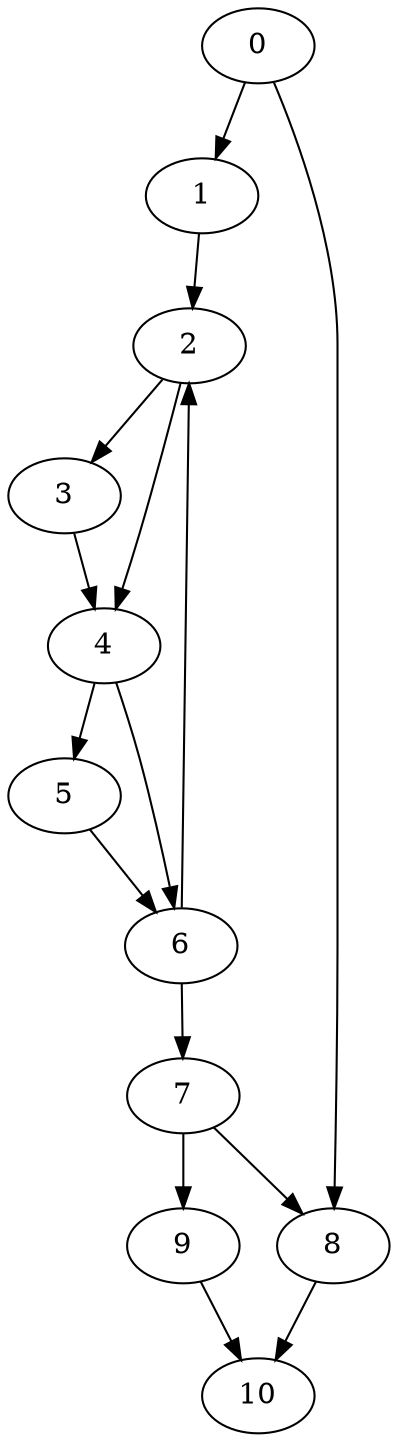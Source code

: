 digraph {
	0
	1
	2
	3
	4
	5
	6
	7
	8
	9
	10
	2 -> 4
	3 -> 4
	4 -> 5
	4 -> 6
	5 -> 6
	7 -> 8
	0 -> 8
	0 -> 1
	1 -> 2
	6 -> 2
	2 -> 3
	6 -> 7
	7 -> 9
	8 -> 10
	9 -> 10
}
